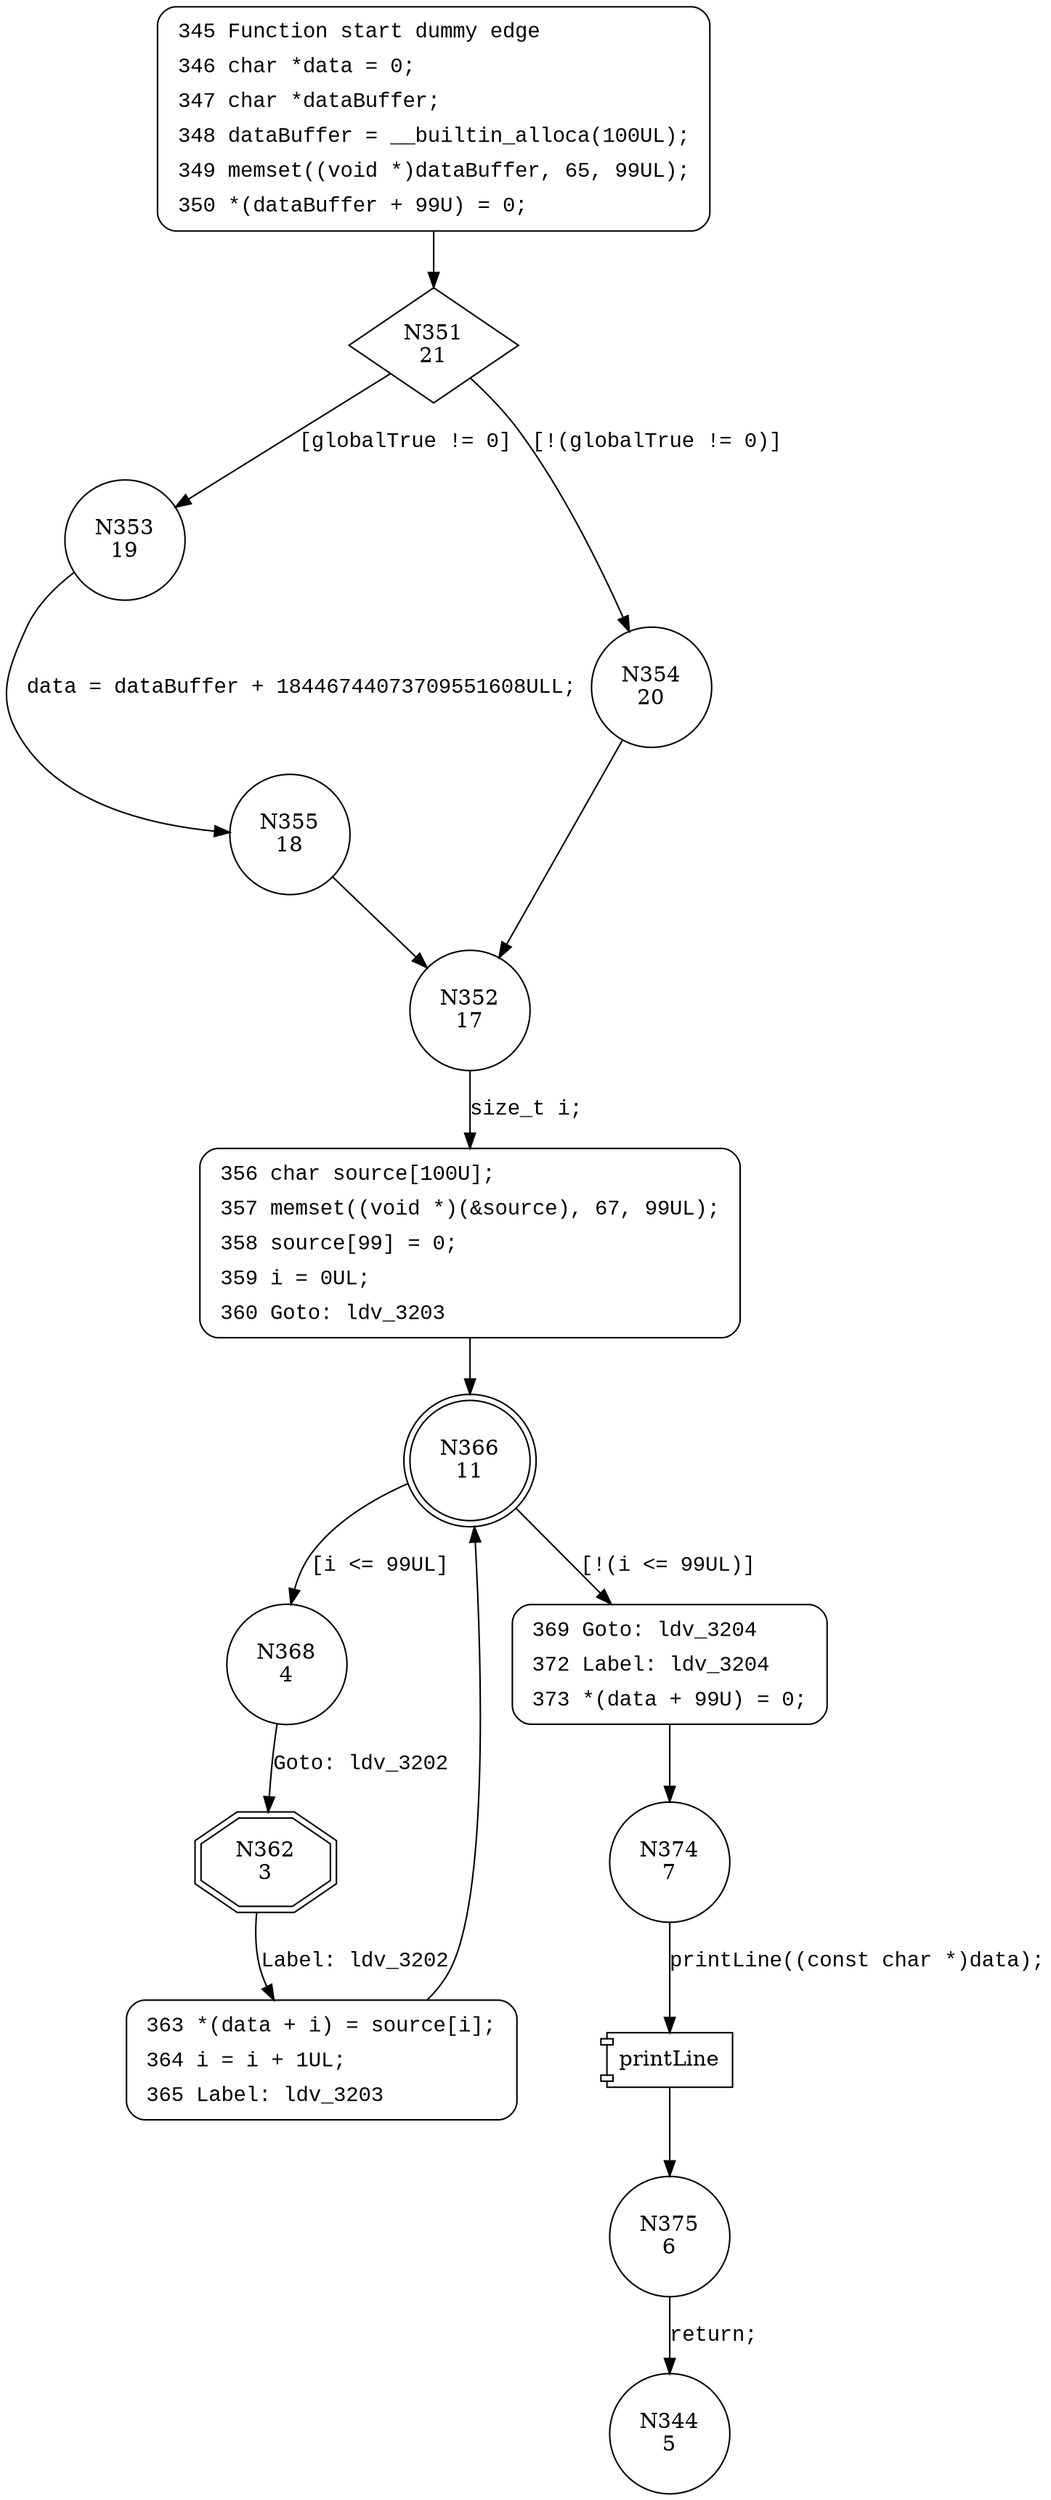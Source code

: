 digraph CWE124_Buffer_Underwrite__char_alloca_loop_10_bad {
351 [shape="diamond" label="N351\n21"]
353 [shape="circle" label="N353\n19"]
354 [shape="circle" label="N354\n20"]
352 [shape="circle" label="N352\n17"]
356 [shape="circle" label="N356\n16"]
366 [shape="doublecircle" label="N366\n11"]
368 [shape="circle" label="N368\n4"]
369 [shape="circle" label="N369\n10"]
374 [shape="circle" label="N374\n7"]
375 [shape="circle" label="N375\n6"]
362 [shape="doubleoctagon" label="N362\n3"]
363 [shape="circle" label="N363\n2"]
355 [shape="circle" label="N355\n18"]
344 [shape="circle" label="N344\n5"]
345 [style="filled,bold" penwidth="1" fillcolor="white" fontname="Courier New" shape="Mrecord" label=<<table border="0" cellborder="0" cellpadding="3" bgcolor="white"><tr><td align="right">345</td><td align="left">Function start dummy edge</td></tr><tr><td align="right">346</td><td align="left">char *data = 0;</td></tr><tr><td align="right">347</td><td align="left">char *dataBuffer;</td></tr><tr><td align="right">348</td><td align="left">dataBuffer = __builtin_alloca(100UL);</td></tr><tr><td align="right">349</td><td align="left">memset((void *)dataBuffer, 65, 99UL);</td></tr><tr><td align="right">350</td><td align="left">*(dataBuffer + 99U) = 0;</td></tr></table>>]
345 -> 351[label=""]
356 [style="filled,bold" penwidth="1" fillcolor="white" fontname="Courier New" shape="Mrecord" label=<<table border="0" cellborder="0" cellpadding="3" bgcolor="white"><tr><td align="right">356</td><td align="left">char source[100U];</td></tr><tr><td align="right">357</td><td align="left">memset((void *)(&amp;source), 67, 99UL);</td></tr><tr><td align="right">358</td><td align="left">source[99] = 0;</td></tr><tr><td align="right">359</td><td align="left">i = 0UL;</td></tr><tr><td align="right">360</td><td align="left">Goto: ldv_3203</td></tr></table>>]
356 -> 366[label=""]
369 [style="filled,bold" penwidth="1" fillcolor="white" fontname="Courier New" shape="Mrecord" label=<<table border="0" cellborder="0" cellpadding="3" bgcolor="white"><tr><td align="right">369</td><td align="left">Goto: ldv_3204</td></tr><tr><td align="right">372</td><td align="left">Label: ldv_3204</td></tr><tr><td align="right">373</td><td align="left">*(data + 99U) = 0;</td></tr></table>>]
369 -> 374[label=""]
363 [style="filled,bold" penwidth="1" fillcolor="white" fontname="Courier New" shape="Mrecord" label=<<table border="0" cellborder="0" cellpadding="3" bgcolor="white"><tr><td align="right">363</td><td align="left">*(data + i) = source[i];</td></tr><tr><td align="right">364</td><td align="left">i = i + 1UL;</td></tr><tr><td align="right">365</td><td align="left">Label: ldv_3203</td></tr></table>>]
363 -> 366[label=""]
351 -> 353 [label="[globalTrue != 0]" fontname="Courier New"]
351 -> 354 [label="[!(globalTrue != 0)]" fontname="Courier New"]
352 -> 356 [label="size_t i;" fontname="Courier New"]
366 -> 368 [label="[i <= 99UL]" fontname="Courier New"]
366 -> 369 [label="[!(i <= 99UL)]" fontname="Courier New"]
100007 [shape="component" label="printLine"]
374 -> 100007 [label="printLine((const char *)data);" fontname="Courier New"]
100007 -> 375 [label="" fontname="Courier New"]
368 -> 362 [label="Goto: ldv_3202" fontname="Courier New"]
362 -> 363 [label="Label: ldv_3202" fontname="Courier New"]
353 -> 355 [label="data = dataBuffer + 18446744073709551608ULL;" fontname="Courier New"]
354 -> 352 [label="" fontname="Courier New"]
375 -> 344 [label="return;" fontname="Courier New"]
355 -> 352 [label="" fontname="Courier New"]
}